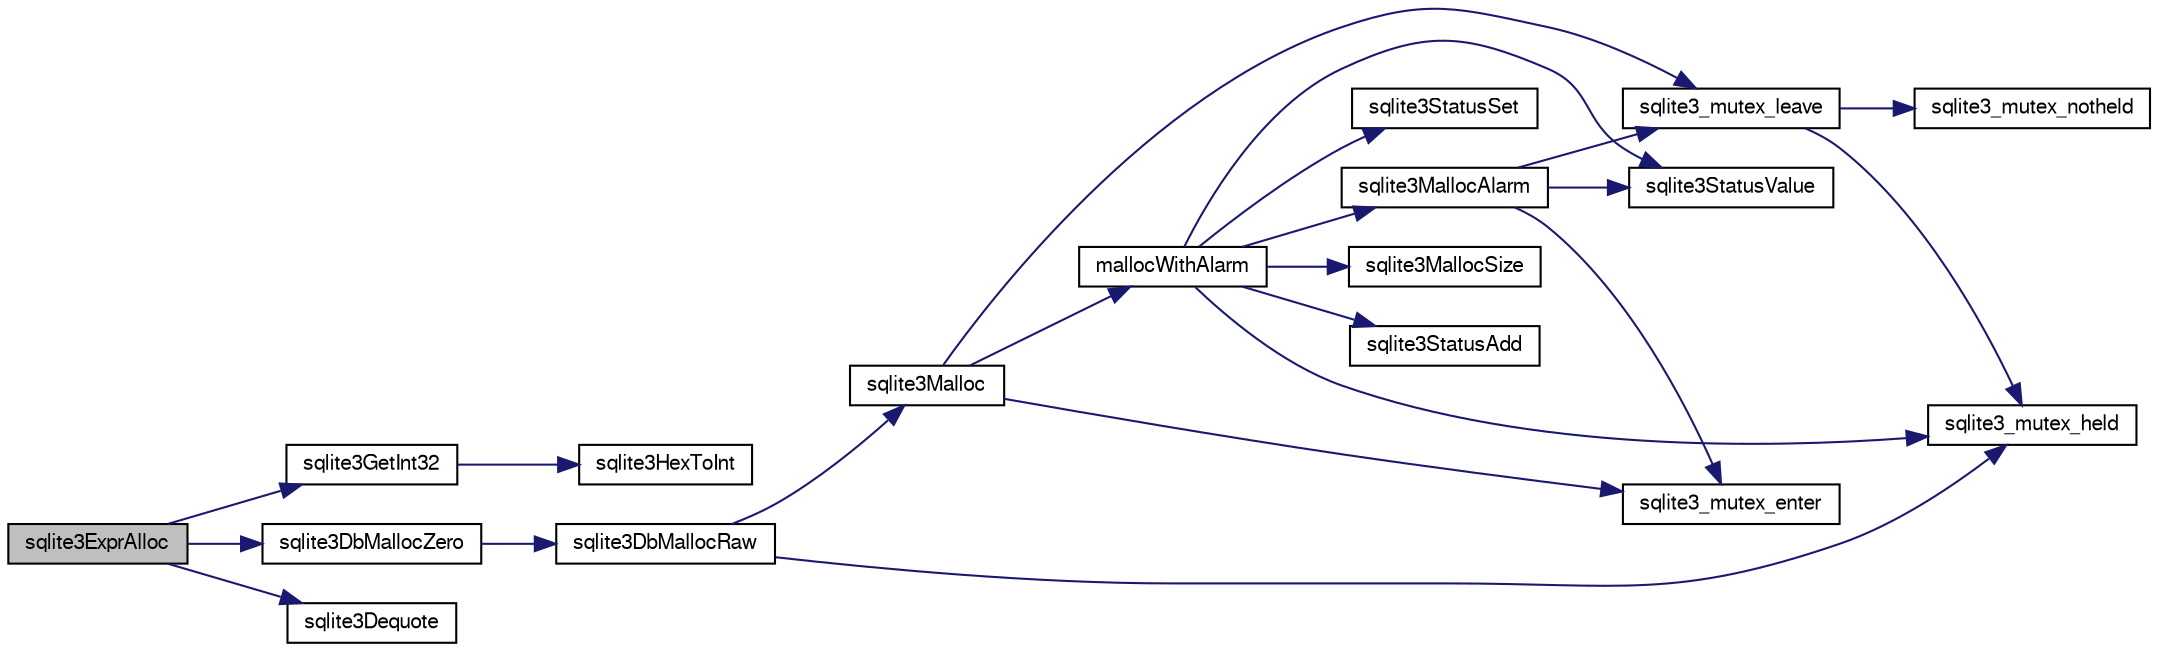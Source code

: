 digraph "sqlite3ExprAlloc"
{
  edge [fontname="FreeSans",fontsize="10",labelfontname="FreeSans",labelfontsize="10"];
  node [fontname="FreeSans",fontsize="10",shape=record];
  rankdir="LR";
  Node512184 [label="sqlite3ExprAlloc",height=0.2,width=0.4,color="black", fillcolor="grey75", style="filled", fontcolor="black"];
  Node512184 -> Node512185 [color="midnightblue",fontsize="10",style="solid",fontname="FreeSans"];
  Node512185 [label="sqlite3GetInt32",height=0.2,width=0.4,color="black", fillcolor="white", style="filled",URL="$sqlite3_8c.html#a5f876209b4343549fc9224cd11c70928"];
  Node512185 -> Node512186 [color="midnightblue",fontsize="10",style="solid",fontname="FreeSans"];
  Node512186 [label="sqlite3HexToInt",height=0.2,width=0.4,color="black", fillcolor="white", style="filled",URL="$sqlite3_8c.html#ae3802c77b18399c03c8c9f973ff47239"];
  Node512184 -> Node512187 [color="midnightblue",fontsize="10",style="solid",fontname="FreeSans"];
  Node512187 [label="sqlite3DbMallocZero",height=0.2,width=0.4,color="black", fillcolor="white", style="filled",URL="$sqlite3_8c.html#a49cfebac9d6067a03442c92af73f33e4"];
  Node512187 -> Node512188 [color="midnightblue",fontsize="10",style="solid",fontname="FreeSans"];
  Node512188 [label="sqlite3DbMallocRaw",height=0.2,width=0.4,color="black", fillcolor="white", style="filled",URL="$sqlite3_8c.html#abbe8be0cf7175e11ddc3e2218fad924e"];
  Node512188 -> Node512189 [color="midnightblue",fontsize="10",style="solid",fontname="FreeSans"];
  Node512189 [label="sqlite3_mutex_held",height=0.2,width=0.4,color="black", fillcolor="white", style="filled",URL="$sqlite3_8c.html#acf77da68932b6bc163c5e68547ecc3e7"];
  Node512188 -> Node512190 [color="midnightblue",fontsize="10",style="solid",fontname="FreeSans"];
  Node512190 [label="sqlite3Malloc",height=0.2,width=0.4,color="black", fillcolor="white", style="filled",URL="$sqlite3_8c.html#a361a2eaa846b1885f123abe46f5d8b2b"];
  Node512190 -> Node512191 [color="midnightblue",fontsize="10",style="solid",fontname="FreeSans"];
  Node512191 [label="sqlite3_mutex_enter",height=0.2,width=0.4,color="black", fillcolor="white", style="filled",URL="$sqlite3_8c.html#a1c12cde690bd89f104de5cbad12a6bf5"];
  Node512190 -> Node512192 [color="midnightblue",fontsize="10",style="solid",fontname="FreeSans"];
  Node512192 [label="mallocWithAlarm",height=0.2,width=0.4,color="black", fillcolor="white", style="filled",URL="$sqlite3_8c.html#ab070d5cf8e48ec8a6a43cf025d48598b"];
  Node512192 -> Node512189 [color="midnightblue",fontsize="10",style="solid",fontname="FreeSans"];
  Node512192 -> Node512193 [color="midnightblue",fontsize="10",style="solid",fontname="FreeSans"];
  Node512193 [label="sqlite3StatusSet",height=0.2,width=0.4,color="black", fillcolor="white", style="filled",URL="$sqlite3_8c.html#afec7586c01fcb5ea17dc9d7725a589d9"];
  Node512192 -> Node512194 [color="midnightblue",fontsize="10",style="solid",fontname="FreeSans"];
  Node512194 [label="sqlite3StatusValue",height=0.2,width=0.4,color="black", fillcolor="white", style="filled",URL="$sqlite3_8c.html#a30b8ac296c6e200c1fa57708d52c6ef6"];
  Node512192 -> Node512195 [color="midnightblue",fontsize="10",style="solid",fontname="FreeSans"];
  Node512195 [label="sqlite3MallocAlarm",height=0.2,width=0.4,color="black", fillcolor="white", style="filled",URL="$sqlite3_8c.html#ada66988e8471d1198f3219c062377508"];
  Node512195 -> Node512194 [color="midnightblue",fontsize="10",style="solid",fontname="FreeSans"];
  Node512195 -> Node512196 [color="midnightblue",fontsize="10",style="solid",fontname="FreeSans"];
  Node512196 [label="sqlite3_mutex_leave",height=0.2,width=0.4,color="black", fillcolor="white", style="filled",URL="$sqlite3_8c.html#a5838d235601dbd3c1fa993555c6bcc93"];
  Node512196 -> Node512189 [color="midnightblue",fontsize="10",style="solid",fontname="FreeSans"];
  Node512196 -> Node512197 [color="midnightblue",fontsize="10",style="solid",fontname="FreeSans"];
  Node512197 [label="sqlite3_mutex_notheld",height=0.2,width=0.4,color="black", fillcolor="white", style="filled",URL="$sqlite3_8c.html#a83967c837c1c000d3b5adcfaa688f5dc"];
  Node512195 -> Node512191 [color="midnightblue",fontsize="10",style="solid",fontname="FreeSans"];
  Node512192 -> Node512198 [color="midnightblue",fontsize="10",style="solid",fontname="FreeSans"];
  Node512198 [label="sqlite3MallocSize",height=0.2,width=0.4,color="black", fillcolor="white", style="filled",URL="$sqlite3_8c.html#acf5d2a5f35270bafb050bd2def576955"];
  Node512192 -> Node512199 [color="midnightblue",fontsize="10",style="solid",fontname="FreeSans"];
  Node512199 [label="sqlite3StatusAdd",height=0.2,width=0.4,color="black", fillcolor="white", style="filled",URL="$sqlite3_8c.html#afa029f93586aeab4cc85360905dae9cd"];
  Node512190 -> Node512196 [color="midnightblue",fontsize="10",style="solid",fontname="FreeSans"];
  Node512184 -> Node512200 [color="midnightblue",fontsize="10",style="solid",fontname="FreeSans"];
  Node512200 [label="sqlite3Dequote",height=0.2,width=0.4,color="black", fillcolor="white", style="filled",URL="$sqlite3_8c.html#a7b0ccb71d60de662cbb09755454dee5d"];
}
